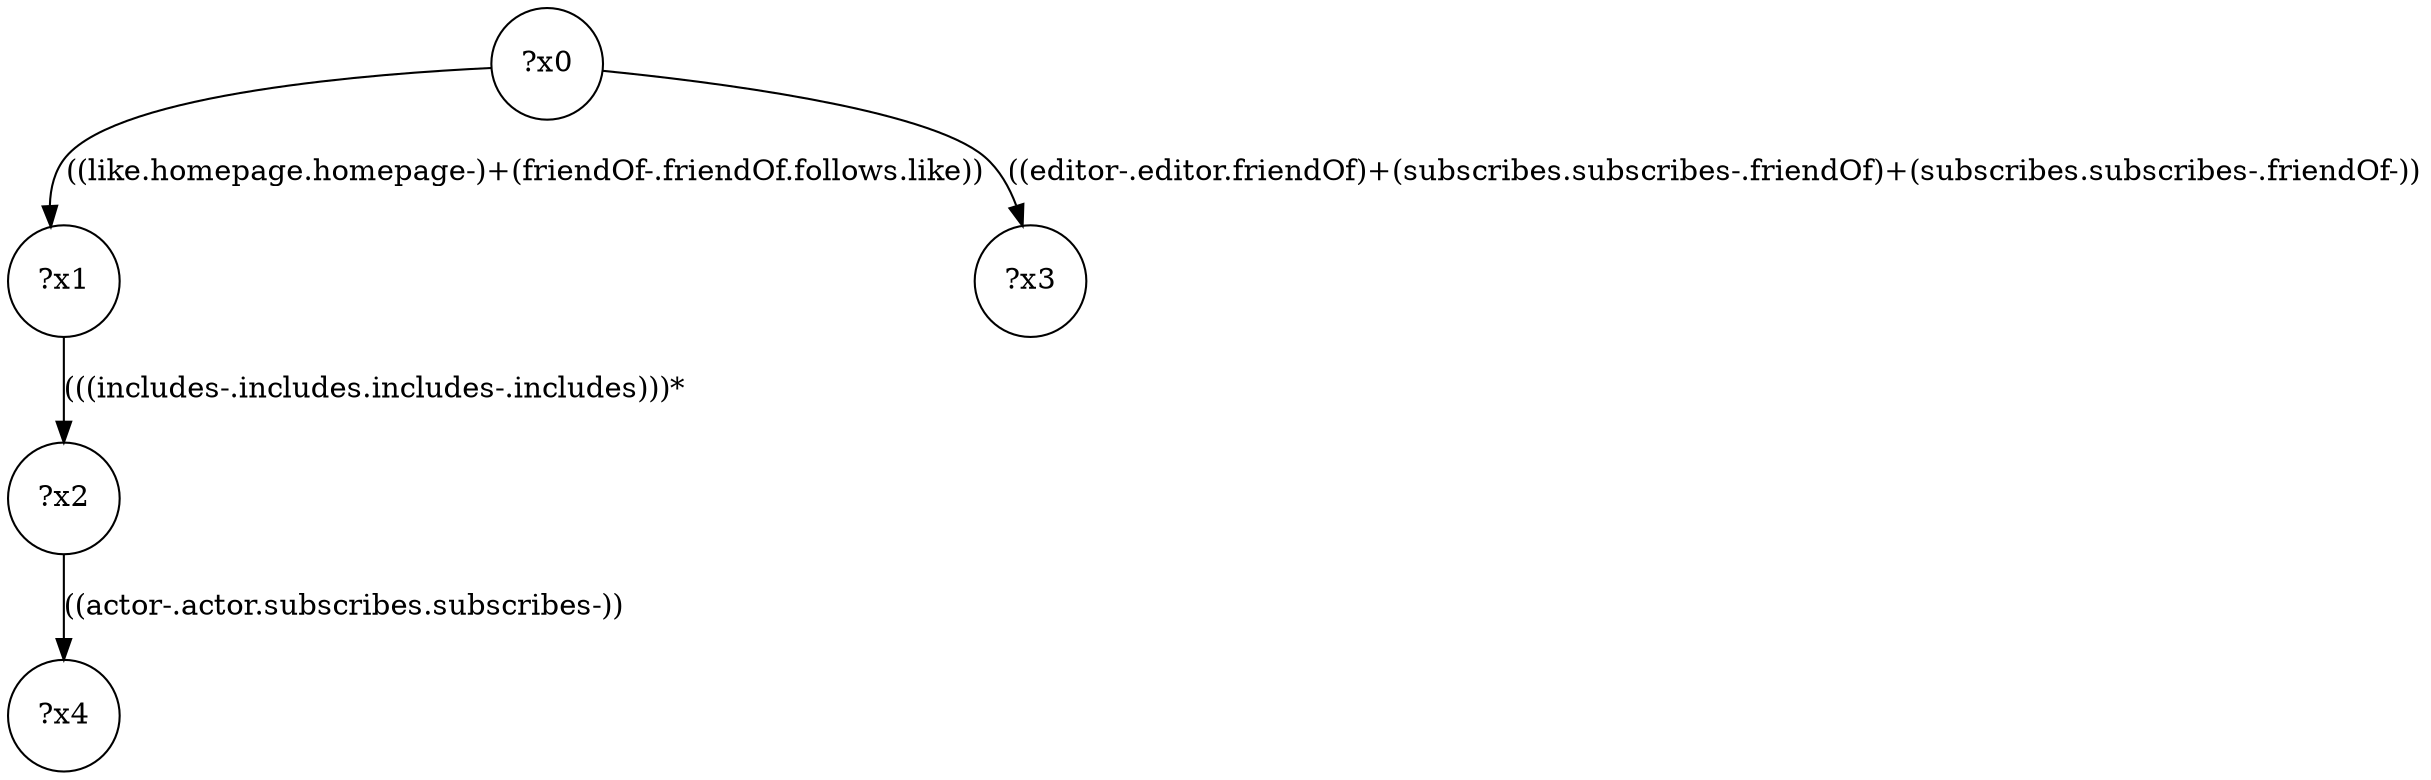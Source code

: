 digraph g {
	x0 [shape=circle, label="?x0"];
	x1 [shape=circle, label="?x1"];
	x0 -> x1 [label="((like.homepage.homepage-)+(friendOf-.friendOf.follows.like))"];
	x2 [shape=circle, label="?x2"];
	x1 -> x2 [label="(((includes-.includes.includes-.includes)))*"];
	x3 [shape=circle, label="?x3"];
	x0 -> x3 [label="((editor-.editor.friendOf)+(subscribes.subscribes-.friendOf)+(subscribes.subscribes-.friendOf-))"];
	x4 [shape=circle, label="?x4"];
	x2 -> x4 [label="((actor-.actor.subscribes.subscribes-))"];
}
